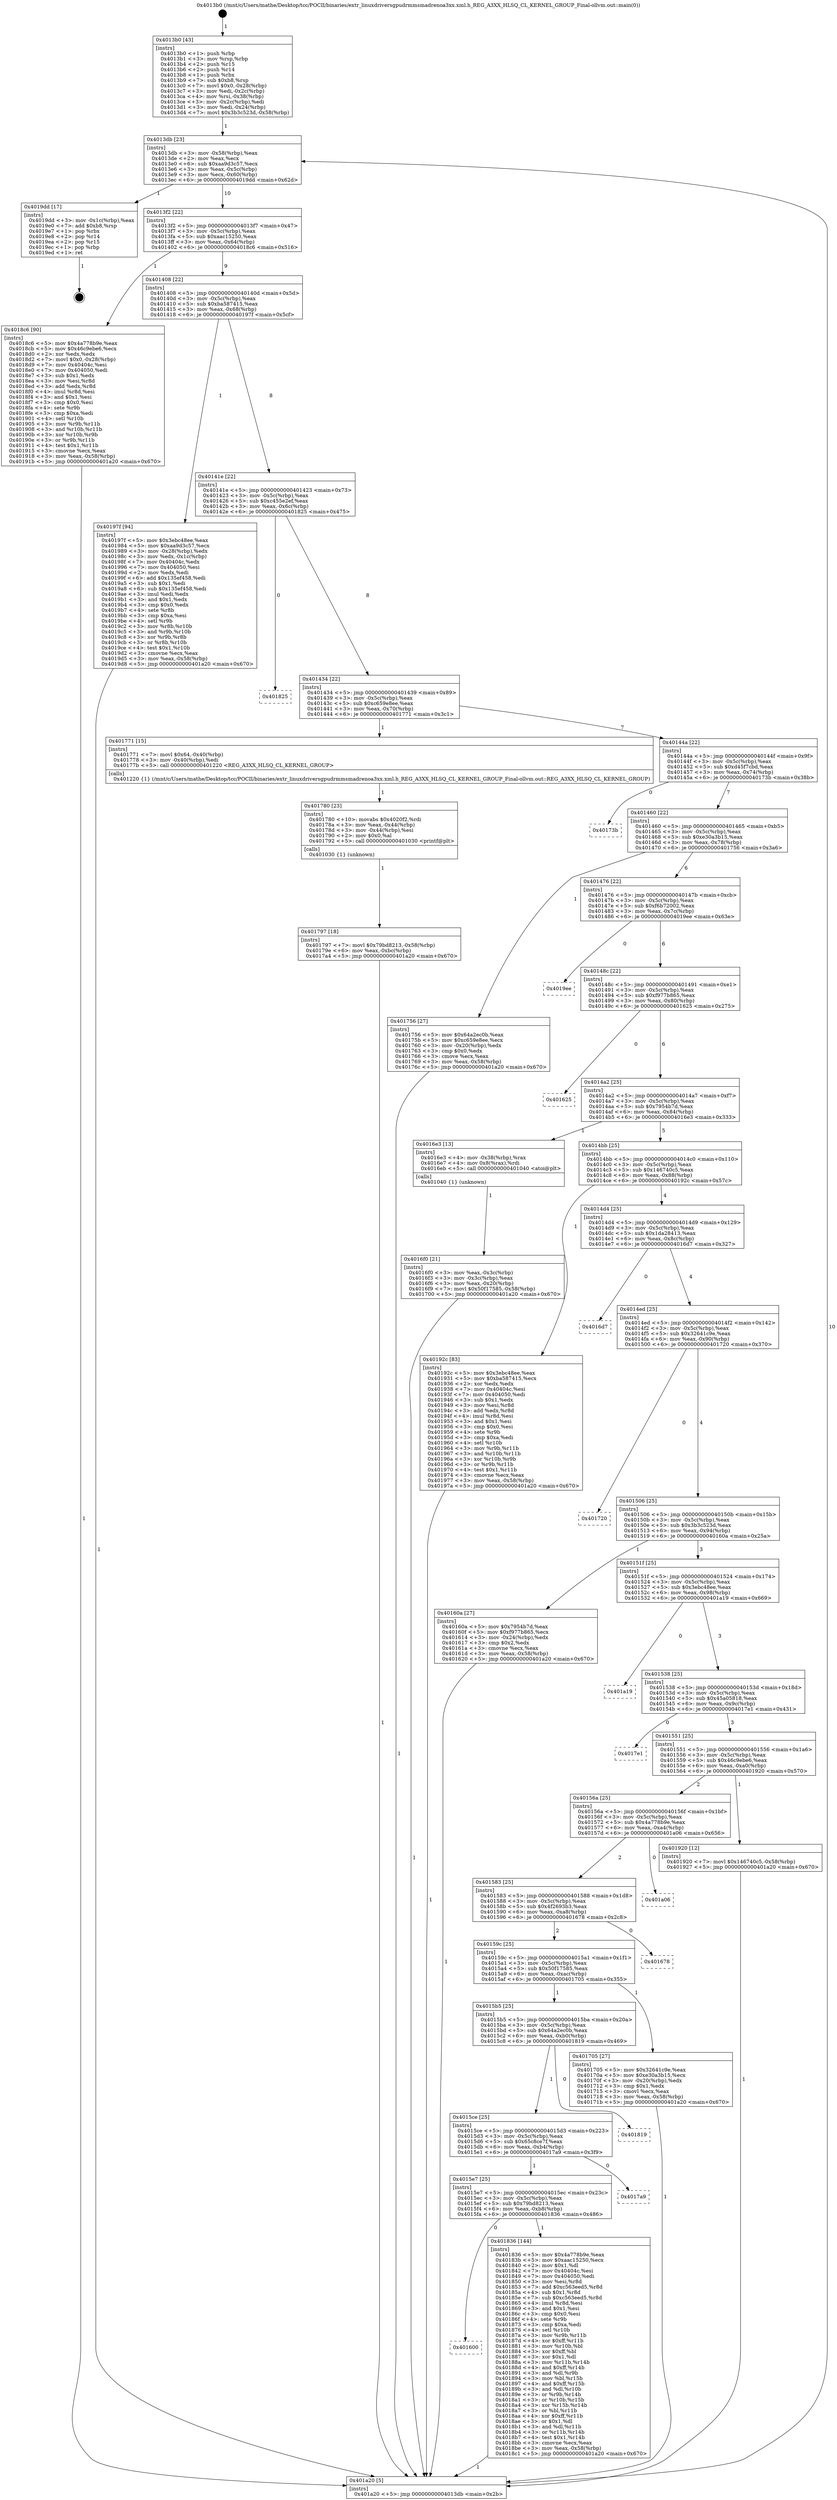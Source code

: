 digraph "0x4013b0" {
  label = "0x4013b0 (/mnt/c/Users/mathe/Desktop/tcc/POCII/binaries/extr_linuxdriversgpudrmmsmadrenoa3xx.xml.h_REG_A3XX_HLSQ_CL_KERNEL_GROUP_Final-ollvm.out::main(0))"
  labelloc = "t"
  node[shape=record]

  Entry [label="",width=0.3,height=0.3,shape=circle,fillcolor=black,style=filled]
  "0x4013db" [label="{
     0x4013db [23]\l
     | [instrs]\l
     &nbsp;&nbsp;0x4013db \<+3\>: mov -0x58(%rbp),%eax\l
     &nbsp;&nbsp;0x4013de \<+2\>: mov %eax,%ecx\l
     &nbsp;&nbsp;0x4013e0 \<+6\>: sub $0xaa9d3c57,%ecx\l
     &nbsp;&nbsp;0x4013e6 \<+3\>: mov %eax,-0x5c(%rbp)\l
     &nbsp;&nbsp;0x4013e9 \<+3\>: mov %ecx,-0x60(%rbp)\l
     &nbsp;&nbsp;0x4013ec \<+6\>: je 00000000004019dd \<main+0x62d\>\l
  }"]
  "0x4019dd" [label="{
     0x4019dd [17]\l
     | [instrs]\l
     &nbsp;&nbsp;0x4019dd \<+3\>: mov -0x1c(%rbp),%eax\l
     &nbsp;&nbsp;0x4019e0 \<+7\>: add $0xb8,%rsp\l
     &nbsp;&nbsp;0x4019e7 \<+1\>: pop %rbx\l
     &nbsp;&nbsp;0x4019e8 \<+2\>: pop %r14\l
     &nbsp;&nbsp;0x4019ea \<+2\>: pop %r15\l
     &nbsp;&nbsp;0x4019ec \<+1\>: pop %rbp\l
     &nbsp;&nbsp;0x4019ed \<+1\>: ret\l
  }"]
  "0x4013f2" [label="{
     0x4013f2 [22]\l
     | [instrs]\l
     &nbsp;&nbsp;0x4013f2 \<+5\>: jmp 00000000004013f7 \<main+0x47\>\l
     &nbsp;&nbsp;0x4013f7 \<+3\>: mov -0x5c(%rbp),%eax\l
     &nbsp;&nbsp;0x4013fa \<+5\>: sub $0xaac15250,%eax\l
     &nbsp;&nbsp;0x4013ff \<+3\>: mov %eax,-0x64(%rbp)\l
     &nbsp;&nbsp;0x401402 \<+6\>: je 00000000004018c6 \<main+0x516\>\l
  }"]
  Exit [label="",width=0.3,height=0.3,shape=circle,fillcolor=black,style=filled,peripheries=2]
  "0x4018c6" [label="{
     0x4018c6 [90]\l
     | [instrs]\l
     &nbsp;&nbsp;0x4018c6 \<+5\>: mov $0x4a778b9e,%eax\l
     &nbsp;&nbsp;0x4018cb \<+5\>: mov $0x46c9ebe6,%ecx\l
     &nbsp;&nbsp;0x4018d0 \<+2\>: xor %edx,%edx\l
     &nbsp;&nbsp;0x4018d2 \<+7\>: movl $0x0,-0x28(%rbp)\l
     &nbsp;&nbsp;0x4018d9 \<+7\>: mov 0x40404c,%esi\l
     &nbsp;&nbsp;0x4018e0 \<+7\>: mov 0x404050,%edi\l
     &nbsp;&nbsp;0x4018e7 \<+3\>: sub $0x1,%edx\l
     &nbsp;&nbsp;0x4018ea \<+3\>: mov %esi,%r8d\l
     &nbsp;&nbsp;0x4018ed \<+3\>: add %edx,%r8d\l
     &nbsp;&nbsp;0x4018f0 \<+4\>: imul %r8d,%esi\l
     &nbsp;&nbsp;0x4018f4 \<+3\>: and $0x1,%esi\l
     &nbsp;&nbsp;0x4018f7 \<+3\>: cmp $0x0,%esi\l
     &nbsp;&nbsp;0x4018fa \<+4\>: sete %r9b\l
     &nbsp;&nbsp;0x4018fe \<+3\>: cmp $0xa,%edi\l
     &nbsp;&nbsp;0x401901 \<+4\>: setl %r10b\l
     &nbsp;&nbsp;0x401905 \<+3\>: mov %r9b,%r11b\l
     &nbsp;&nbsp;0x401908 \<+3\>: and %r10b,%r11b\l
     &nbsp;&nbsp;0x40190b \<+3\>: xor %r10b,%r9b\l
     &nbsp;&nbsp;0x40190e \<+3\>: or %r9b,%r11b\l
     &nbsp;&nbsp;0x401911 \<+4\>: test $0x1,%r11b\l
     &nbsp;&nbsp;0x401915 \<+3\>: cmovne %ecx,%eax\l
     &nbsp;&nbsp;0x401918 \<+3\>: mov %eax,-0x58(%rbp)\l
     &nbsp;&nbsp;0x40191b \<+5\>: jmp 0000000000401a20 \<main+0x670\>\l
  }"]
  "0x401408" [label="{
     0x401408 [22]\l
     | [instrs]\l
     &nbsp;&nbsp;0x401408 \<+5\>: jmp 000000000040140d \<main+0x5d\>\l
     &nbsp;&nbsp;0x40140d \<+3\>: mov -0x5c(%rbp),%eax\l
     &nbsp;&nbsp;0x401410 \<+5\>: sub $0xba587415,%eax\l
     &nbsp;&nbsp;0x401415 \<+3\>: mov %eax,-0x68(%rbp)\l
     &nbsp;&nbsp;0x401418 \<+6\>: je 000000000040197f \<main+0x5cf\>\l
  }"]
  "0x401600" [label="{
     0x401600\l
  }", style=dashed]
  "0x40197f" [label="{
     0x40197f [94]\l
     | [instrs]\l
     &nbsp;&nbsp;0x40197f \<+5\>: mov $0x3ebc48ee,%eax\l
     &nbsp;&nbsp;0x401984 \<+5\>: mov $0xaa9d3c57,%ecx\l
     &nbsp;&nbsp;0x401989 \<+3\>: mov -0x28(%rbp),%edx\l
     &nbsp;&nbsp;0x40198c \<+3\>: mov %edx,-0x1c(%rbp)\l
     &nbsp;&nbsp;0x40198f \<+7\>: mov 0x40404c,%edx\l
     &nbsp;&nbsp;0x401996 \<+7\>: mov 0x404050,%esi\l
     &nbsp;&nbsp;0x40199d \<+2\>: mov %edx,%edi\l
     &nbsp;&nbsp;0x40199f \<+6\>: add $0x135ef458,%edi\l
     &nbsp;&nbsp;0x4019a5 \<+3\>: sub $0x1,%edi\l
     &nbsp;&nbsp;0x4019a8 \<+6\>: sub $0x135ef458,%edi\l
     &nbsp;&nbsp;0x4019ae \<+3\>: imul %edi,%edx\l
     &nbsp;&nbsp;0x4019b1 \<+3\>: and $0x1,%edx\l
     &nbsp;&nbsp;0x4019b4 \<+3\>: cmp $0x0,%edx\l
     &nbsp;&nbsp;0x4019b7 \<+4\>: sete %r8b\l
     &nbsp;&nbsp;0x4019bb \<+3\>: cmp $0xa,%esi\l
     &nbsp;&nbsp;0x4019be \<+4\>: setl %r9b\l
     &nbsp;&nbsp;0x4019c2 \<+3\>: mov %r8b,%r10b\l
     &nbsp;&nbsp;0x4019c5 \<+3\>: and %r9b,%r10b\l
     &nbsp;&nbsp;0x4019c8 \<+3\>: xor %r9b,%r8b\l
     &nbsp;&nbsp;0x4019cb \<+3\>: or %r8b,%r10b\l
     &nbsp;&nbsp;0x4019ce \<+4\>: test $0x1,%r10b\l
     &nbsp;&nbsp;0x4019d2 \<+3\>: cmovne %ecx,%eax\l
     &nbsp;&nbsp;0x4019d5 \<+3\>: mov %eax,-0x58(%rbp)\l
     &nbsp;&nbsp;0x4019d8 \<+5\>: jmp 0000000000401a20 \<main+0x670\>\l
  }"]
  "0x40141e" [label="{
     0x40141e [22]\l
     | [instrs]\l
     &nbsp;&nbsp;0x40141e \<+5\>: jmp 0000000000401423 \<main+0x73\>\l
     &nbsp;&nbsp;0x401423 \<+3\>: mov -0x5c(%rbp),%eax\l
     &nbsp;&nbsp;0x401426 \<+5\>: sub $0xc455e2ef,%eax\l
     &nbsp;&nbsp;0x40142b \<+3\>: mov %eax,-0x6c(%rbp)\l
     &nbsp;&nbsp;0x40142e \<+6\>: je 0000000000401825 \<main+0x475\>\l
  }"]
  "0x401836" [label="{
     0x401836 [144]\l
     | [instrs]\l
     &nbsp;&nbsp;0x401836 \<+5\>: mov $0x4a778b9e,%eax\l
     &nbsp;&nbsp;0x40183b \<+5\>: mov $0xaac15250,%ecx\l
     &nbsp;&nbsp;0x401840 \<+2\>: mov $0x1,%dl\l
     &nbsp;&nbsp;0x401842 \<+7\>: mov 0x40404c,%esi\l
     &nbsp;&nbsp;0x401849 \<+7\>: mov 0x404050,%edi\l
     &nbsp;&nbsp;0x401850 \<+3\>: mov %esi,%r8d\l
     &nbsp;&nbsp;0x401853 \<+7\>: add $0xc563eed5,%r8d\l
     &nbsp;&nbsp;0x40185a \<+4\>: sub $0x1,%r8d\l
     &nbsp;&nbsp;0x40185e \<+7\>: sub $0xc563eed5,%r8d\l
     &nbsp;&nbsp;0x401865 \<+4\>: imul %r8d,%esi\l
     &nbsp;&nbsp;0x401869 \<+3\>: and $0x1,%esi\l
     &nbsp;&nbsp;0x40186c \<+3\>: cmp $0x0,%esi\l
     &nbsp;&nbsp;0x40186f \<+4\>: sete %r9b\l
     &nbsp;&nbsp;0x401873 \<+3\>: cmp $0xa,%edi\l
     &nbsp;&nbsp;0x401876 \<+4\>: setl %r10b\l
     &nbsp;&nbsp;0x40187a \<+3\>: mov %r9b,%r11b\l
     &nbsp;&nbsp;0x40187d \<+4\>: xor $0xff,%r11b\l
     &nbsp;&nbsp;0x401881 \<+3\>: mov %r10b,%bl\l
     &nbsp;&nbsp;0x401884 \<+3\>: xor $0xff,%bl\l
     &nbsp;&nbsp;0x401887 \<+3\>: xor $0x1,%dl\l
     &nbsp;&nbsp;0x40188a \<+3\>: mov %r11b,%r14b\l
     &nbsp;&nbsp;0x40188d \<+4\>: and $0xff,%r14b\l
     &nbsp;&nbsp;0x401891 \<+3\>: and %dl,%r9b\l
     &nbsp;&nbsp;0x401894 \<+3\>: mov %bl,%r15b\l
     &nbsp;&nbsp;0x401897 \<+4\>: and $0xff,%r15b\l
     &nbsp;&nbsp;0x40189b \<+3\>: and %dl,%r10b\l
     &nbsp;&nbsp;0x40189e \<+3\>: or %r9b,%r14b\l
     &nbsp;&nbsp;0x4018a1 \<+3\>: or %r10b,%r15b\l
     &nbsp;&nbsp;0x4018a4 \<+3\>: xor %r15b,%r14b\l
     &nbsp;&nbsp;0x4018a7 \<+3\>: or %bl,%r11b\l
     &nbsp;&nbsp;0x4018aa \<+4\>: xor $0xff,%r11b\l
     &nbsp;&nbsp;0x4018ae \<+3\>: or $0x1,%dl\l
     &nbsp;&nbsp;0x4018b1 \<+3\>: and %dl,%r11b\l
     &nbsp;&nbsp;0x4018b4 \<+3\>: or %r11b,%r14b\l
     &nbsp;&nbsp;0x4018b7 \<+4\>: test $0x1,%r14b\l
     &nbsp;&nbsp;0x4018bb \<+3\>: cmovne %ecx,%eax\l
     &nbsp;&nbsp;0x4018be \<+3\>: mov %eax,-0x58(%rbp)\l
     &nbsp;&nbsp;0x4018c1 \<+5\>: jmp 0000000000401a20 \<main+0x670\>\l
  }"]
  "0x401825" [label="{
     0x401825\l
  }", style=dashed]
  "0x401434" [label="{
     0x401434 [22]\l
     | [instrs]\l
     &nbsp;&nbsp;0x401434 \<+5\>: jmp 0000000000401439 \<main+0x89\>\l
     &nbsp;&nbsp;0x401439 \<+3\>: mov -0x5c(%rbp),%eax\l
     &nbsp;&nbsp;0x40143c \<+5\>: sub $0xc659e8ee,%eax\l
     &nbsp;&nbsp;0x401441 \<+3\>: mov %eax,-0x70(%rbp)\l
     &nbsp;&nbsp;0x401444 \<+6\>: je 0000000000401771 \<main+0x3c1\>\l
  }"]
  "0x4015e7" [label="{
     0x4015e7 [25]\l
     | [instrs]\l
     &nbsp;&nbsp;0x4015e7 \<+5\>: jmp 00000000004015ec \<main+0x23c\>\l
     &nbsp;&nbsp;0x4015ec \<+3\>: mov -0x5c(%rbp),%eax\l
     &nbsp;&nbsp;0x4015ef \<+5\>: sub $0x79bd8213,%eax\l
     &nbsp;&nbsp;0x4015f4 \<+6\>: mov %eax,-0xb8(%rbp)\l
     &nbsp;&nbsp;0x4015fa \<+6\>: je 0000000000401836 \<main+0x486\>\l
  }"]
  "0x401771" [label="{
     0x401771 [15]\l
     | [instrs]\l
     &nbsp;&nbsp;0x401771 \<+7\>: movl $0x64,-0x40(%rbp)\l
     &nbsp;&nbsp;0x401778 \<+3\>: mov -0x40(%rbp),%edi\l
     &nbsp;&nbsp;0x40177b \<+5\>: call 0000000000401220 \<REG_A3XX_HLSQ_CL_KERNEL_GROUP\>\l
     | [calls]\l
     &nbsp;&nbsp;0x401220 \{1\} (/mnt/c/Users/mathe/Desktop/tcc/POCII/binaries/extr_linuxdriversgpudrmmsmadrenoa3xx.xml.h_REG_A3XX_HLSQ_CL_KERNEL_GROUP_Final-ollvm.out::REG_A3XX_HLSQ_CL_KERNEL_GROUP)\l
  }"]
  "0x40144a" [label="{
     0x40144a [22]\l
     | [instrs]\l
     &nbsp;&nbsp;0x40144a \<+5\>: jmp 000000000040144f \<main+0x9f\>\l
     &nbsp;&nbsp;0x40144f \<+3\>: mov -0x5c(%rbp),%eax\l
     &nbsp;&nbsp;0x401452 \<+5\>: sub $0xd45f7cbd,%eax\l
     &nbsp;&nbsp;0x401457 \<+3\>: mov %eax,-0x74(%rbp)\l
     &nbsp;&nbsp;0x40145a \<+6\>: je 000000000040173b \<main+0x38b\>\l
  }"]
  "0x4017a9" [label="{
     0x4017a9\l
  }", style=dashed]
  "0x40173b" [label="{
     0x40173b\l
  }", style=dashed]
  "0x401460" [label="{
     0x401460 [22]\l
     | [instrs]\l
     &nbsp;&nbsp;0x401460 \<+5\>: jmp 0000000000401465 \<main+0xb5\>\l
     &nbsp;&nbsp;0x401465 \<+3\>: mov -0x5c(%rbp),%eax\l
     &nbsp;&nbsp;0x401468 \<+5\>: sub $0xe30a3b15,%eax\l
     &nbsp;&nbsp;0x40146d \<+3\>: mov %eax,-0x78(%rbp)\l
     &nbsp;&nbsp;0x401470 \<+6\>: je 0000000000401756 \<main+0x3a6\>\l
  }"]
  "0x4015ce" [label="{
     0x4015ce [25]\l
     | [instrs]\l
     &nbsp;&nbsp;0x4015ce \<+5\>: jmp 00000000004015d3 \<main+0x223\>\l
     &nbsp;&nbsp;0x4015d3 \<+3\>: mov -0x5c(%rbp),%eax\l
     &nbsp;&nbsp;0x4015d6 \<+5\>: sub $0x65c8ce7f,%eax\l
     &nbsp;&nbsp;0x4015db \<+6\>: mov %eax,-0xb4(%rbp)\l
     &nbsp;&nbsp;0x4015e1 \<+6\>: je 00000000004017a9 \<main+0x3f9\>\l
  }"]
  "0x401756" [label="{
     0x401756 [27]\l
     | [instrs]\l
     &nbsp;&nbsp;0x401756 \<+5\>: mov $0x64a2ec0b,%eax\l
     &nbsp;&nbsp;0x40175b \<+5\>: mov $0xc659e8ee,%ecx\l
     &nbsp;&nbsp;0x401760 \<+3\>: mov -0x20(%rbp),%edx\l
     &nbsp;&nbsp;0x401763 \<+3\>: cmp $0x0,%edx\l
     &nbsp;&nbsp;0x401766 \<+3\>: cmove %ecx,%eax\l
     &nbsp;&nbsp;0x401769 \<+3\>: mov %eax,-0x58(%rbp)\l
     &nbsp;&nbsp;0x40176c \<+5\>: jmp 0000000000401a20 \<main+0x670\>\l
  }"]
  "0x401476" [label="{
     0x401476 [22]\l
     | [instrs]\l
     &nbsp;&nbsp;0x401476 \<+5\>: jmp 000000000040147b \<main+0xcb\>\l
     &nbsp;&nbsp;0x40147b \<+3\>: mov -0x5c(%rbp),%eax\l
     &nbsp;&nbsp;0x40147e \<+5\>: sub $0xf6b72002,%eax\l
     &nbsp;&nbsp;0x401483 \<+3\>: mov %eax,-0x7c(%rbp)\l
     &nbsp;&nbsp;0x401486 \<+6\>: je 00000000004019ee \<main+0x63e\>\l
  }"]
  "0x401819" [label="{
     0x401819\l
  }", style=dashed]
  "0x4019ee" [label="{
     0x4019ee\l
  }", style=dashed]
  "0x40148c" [label="{
     0x40148c [22]\l
     | [instrs]\l
     &nbsp;&nbsp;0x40148c \<+5\>: jmp 0000000000401491 \<main+0xe1\>\l
     &nbsp;&nbsp;0x401491 \<+3\>: mov -0x5c(%rbp),%eax\l
     &nbsp;&nbsp;0x401494 \<+5\>: sub $0xf977b865,%eax\l
     &nbsp;&nbsp;0x401499 \<+3\>: mov %eax,-0x80(%rbp)\l
     &nbsp;&nbsp;0x40149c \<+6\>: je 0000000000401625 \<main+0x275\>\l
  }"]
  "0x401797" [label="{
     0x401797 [18]\l
     | [instrs]\l
     &nbsp;&nbsp;0x401797 \<+7\>: movl $0x79bd8213,-0x58(%rbp)\l
     &nbsp;&nbsp;0x40179e \<+6\>: mov %eax,-0xbc(%rbp)\l
     &nbsp;&nbsp;0x4017a4 \<+5\>: jmp 0000000000401a20 \<main+0x670\>\l
  }"]
  "0x401625" [label="{
     0x401625\l
  }", style=dashed]
  "0x4014a2" [label="{
     0x4014a2 [25]\l
     | [instrs]\l
     &nbsp;&nbsp;0x4014a2 \<+5\>: jmp 00000000004014a7 \<main+0xf7\>\l
     &nbsp;&nbsp;0x4014a7 \<+3\>: mov -0x5c(%rbp),%eax\l
     &nbsp;&nbsp;0x4014aa \<+5\>: sub $0x7954b7d,%eax\l
     &nbsp;&nbsp;0x4014af \<+6\>: mov %eax,-0x84(%rbp)\l
     &nbsp;&nbsp;0x4014b5 \<+6\>: je 00000000004016e3 \<main+0x333\>\l
  }"]
  "0x401780" [label="{
     0x401780 [23]\l
     | [instrs]\l
     &nbsp;&nbsp;0x401780 \<+10\>: movabs $0x4020f2,%rdi\l
     &nbsp;&nbsp;0x40178a \<+3\>: mov %eax,-0x44(%rbp)\l
     &nbsp;&nbsp;0x40178d \<+3\>: mov -0x44(%rbp),%esi\l
     &nbsp;&nbsp;0x401790 \<+2\>: mov $0x0,%al\l
     &nbsp;&nbsp;0x401792 \<+5\>: call 0000000000401030 \<printf@plt\>\l
     | [calls]\l
     &nbsp;&nbsp;0x401030 \{1\} (unknown)\l
  }"]
  "0x4016e3" [label="{
     0x4016e3 [13]\l
     | [instrs]\l
     &nbsp;&nbsp;0x4016e3 \<+4\>: mov -0x38(%rbp),%rax\l
     &nbsp;&nbsp;0x4016e7 \<+4\>: mov 0x8(%rax),%rdi\l
     &nbsp;&nbsp;0x4016eb \<+5\>: call 0000000000401040 \<atoi@plt\>\l
     | [calls]\l
     &nbsp;&nbsp;0x401040 \{1\} (unknown)\l
  }"]
  "0x4014bb" [label="{
     0x4014bb [25]\l
     | [instrs]\l
     &nbsp;&nbsp;0x4014bb \<+5\>: jmp 00000000004014c0 \<main+0x110\>\l
     &nbsp;&nbsp;0x4014c0 \<+3\>: mov -0x5c(%rbp),%eax\l
     &nbsp;&nbsp;0x4014c3 \<+5\>: sub $0x146740c5,%eax\l
     &nbsp;&nbsp;0x4014c8 \<+6\>: mov %eax,-0x88(%rbp)\l
     &nbsp;&nbsp;0x4014ce \<+6\>: je 000000000040192c \<main+0x57c\>\l
  }"]
  "0x4015b5" [label="{
     0x4015b5 [25]\l
     | [instrs]\l
     &nbsp;&nbsp;0x4015b5 \<+5\>: jmp 00000000004015ba \<main+0x20a\>\l
     &nbsp;&nbsp;0x4015ba \<+3\>: mov -0x5c(%rbp),%eax\l
     &nbsp;&nbsp;0x4015bd \<+5\>: sub $0x64a2ec0b,%eax\l
     &nbsp;&nbsp;0x4015c2 \<+6\>: mov %eax,-0xb0(%rbp)\l
     &nbsp;&nbsp;0x4015c8 \<+6\>: je 0000000000401819 \<main+0x469\>\l
  }"]
  "0x40192c" [label="{
     0x40192c [83]\l
     | [instrs]\l
     &nbsp;&nbsp;0x40192c \<+5\>: mov $0x3ebc48ee,%eax\l
     &nbsp;&nbsp;0x401931 \<+5\>: mov $0xba587415,%ecx\l
     &nbsp;&nbsp;0x401936 \<+2\>: xor %edx,%edx\l
     &nbsp;&nbsp;0x401938 \<+7\>: mov 0x40404c,%esi\l
     &nbsp;&nbsp;0x40193f \<+7\>: mov 0x404050,%edi\l
     &nbsp;&nbsp;0x401946 \<+3\>: sub $0x1,%edx\l
     &nbsp;&nbsp;0x401949 \<+3\>: mov %esi,%r8d\l
     &nbsp;&nbsp;0x40194c \<+3\>: add %edx,%r8d\l
     &nbsp;&nbsp;0x40194f \<+4\>: imul %r8d,%esi\l
     &nbsp;&nbsp;0x401953 \<+3\>: and $0x1,%esi\l
     &nbsp;&nbsp;0x401956 \<+3\>: cmp $0x0,%esi\l
     &nbsp;&nbsp;0x401959 \<+4\>: sete %r9b\l
     &nbsp;&nbsp;0x40195d \<+3\>: cmp $0xa,%edi\l
     &nbsp;&nbsp;0x401960 \<+4\>: setl %r10b\l
     &nbsp;&nbsp;0x401964 \<+3\>: mov %r9b,%r11b\l
     &nbsp;&nbsp;0x401967 \<+3\>: and %r10b,%r11b\l
     &nbsp;&nbsp;0x40196a \<+3\>: xor %r10b,%r9b\l
     &nbsp;&nbsp;0x40196d \<+3\>: or %r9b,%r11b\l
     &nbsp;&nbsp;0x401970 \<+4\>: test $0x1,%r11b\l
     &nbsp;&nbsp;0x401974 \<+3\>: cmovne %ecx,%eax\l
     &nbsp;&nbsp;0x401977 \<+3\>: mov %eax,-0x58(%rbp)\l
     &nbsp;&nbsp;0x40197a \<+5\>: jmp 0000000000401a20 \<main+0x670\>\l
  }"]
  "0x4014d4" [label="{
     0x4014d4 [25]\l
     | [instrs]\l
     &nbsp;&nbsp;0x4014d4 \<+5\>: jmp 00000000004014d9 \<main+0x129\>\l
     &nbsp;&nbsp;0x4014d9 \<+3\>: mov -0x5c(%rbp),%eax\l
     &nbsp;&nbsp;0x4014dc \<+5\>: sub $0x1da28413,%eax\l
     &nbsp;&nbsp;0x4014e1 \<+6\>: mov %eax,-0x8c(%rbp)\l
     &nbsp;&nbsp;0x4014e7 \<+6\>: je 00000000004016d7 \<main+0x327\>\l
  }"]
  "0x401705" [label="{
     0x401705 [27]\l
     | [instrs]\l
     &nbsp;&nbsp;0x401705 \<+5\>: mov $0x32641c9e,%eax\l
     &nbsp;&nbsp;0x40170a \<+5\>: mov $0xe30a3b15,%ecx\l
     &nbsp;&nbsp;0x40170f \<+3\>: mov -0x20(%rbp),%edx\l
     &nbsp;&nbsp;0x401712 \<+3\>: cmp $0x1,%edx\l
     &nbsp;&nbsp;0x401715 \<+3\>: cmovl %ecx,%eax\l
     &nbsp;&nbsp;0x401718 \<+3\>: mov %eax,-0x58(%rbp)\l
     &nbsp;&nbsp;0x40171b \<+5\>: jmp 0000000000401a20 \<main+0x670\>\l
  }"]
  "0x4016d7" [label="{
     0x4016d7\l
  }", style=dashed]
  "0x4014ed" [label="{
     0x4014ed [25]\l
     | [instrs]\l
     &nbsp;&nbsp;0x4014ed \<+5\>: jmp 00000000004014f2 \<main+0x142\>\l
     &nbsp;&nbsp;0x4014f2 \<+3\>: mov -0x5c(%rbp),%eax\l
     &nbsp;&nbsp;0x4014f5 \<+5\>: sub $0x32641c9e,%eax\l
     &nbsp;&nbsp;0x4014fa \<+6\>: mov %eax,-0x90(%rbp)\l
     &nbsp;&nbsp;0x401500 \<+6\>: je 0000000000401720 \<main+0x370\>\l
  }"]
  "0x40159c" [label="{
     0x40159c [25]\l
     | [instrs]\l
     &nbsp;&nbsp;0x40159c \<+5\>: jmp 00000000004015a1 \<main+0x1f1\>\l
     &nbsp;&nbsp;0x4015a1 \<+3\>: mov -0x5c(%rbp),%eax\l
     &nbsp;&nbsp;0x4015a4 \<+5\>: sub $0x50f17585,%eax\l
     &nbsp;&nbsp;0x4015a9 \<+6\>: mov %eax,-0xac(%rbp)\l
     &nbsp;&nbsp;0x4015af \<+6\>: je 0000000000401705 \<main+0x355\>\l
  }"]
  "0x401720" [label="{
     0x401720\l
  }", style=dashed]
  "0x401506" [label="{
     0x401506 [25]\l
     | [instrs]\l
     &nbsp;&nbsp;0x401506 \<+5\>: jmp 000000000040150b \<main+0x15b\>\l
     &nbsp;&nbsp;0x40150b \<+3\>: mov -0x5c(%rbp),%eax\l
     &nbsp;&nbsp;0x40150e \<+5\>: sub $0x3b3c523d,%eax\l
     &nbsp;&nbsp;0x401513 \<+6\>: mov %eax,-0x94(%rbp)\l
     &nbsp;&nbsp;0x401519 \<+6\>: je 000000000040160a \<main+0x25a\>\l
  }"]
  "0x401678" [label="{
     0x401678\l
  }", style=dashed]
  "0x40160a" [label="{
     0x40160a [27]\l
     | [instrs]\l
     &nbsp;&nbsp;0x40160a \<+5\>: mov $0x7954b7d,%eax\l
     &nbsp;&nbsp;0x40160f \<+5\>: mov $0xf977b865,%ecx\l
     &nbsp;&nbsp;0x401614 \<+3\>: mov -0x24(%rbp),%edx\l
     &nbsp;&nbsp;0x401617 \<+3\>: cmp $0x2,%edx\l
     &nbsp;&nbsp;0x40161a \<+3\>: cmovne %ecx,%eax\l
     &nbsp;&nbsp;0x40161d \<+3\>: mov %eax,-0x58(%rbp)\l
     &nbsp;&nbsp;0x401620 \<+5\>: jmp 0000000000401a20 \<main+0x670\>\l
  }"]
  "0x40151f" [label="{
     0x40151f [25]\l
     | [instrs]\l
     &nbsp;&nbsp;0x40151f \<+5\>: jmp 0000000000401524 \<main+0x174\>\l
     &nbsp;&nbsp;0x401524 \<+3\>: mov -0x5c(%rbp),%eax\l
     &nbsp;&nbsp;0x401527 \<+5\>: sub $0x3ebc48ee,%eax\l
     &nbsp;&nbsp;0x40152c \<+6\>: mov %eax,-0x98(%rbp)\l
     &nbsp;&nbsp;0x401532 \<+6\>: je 0000000000401a19 \<main+0x669\>\l
  }"]
  "0x401a20" [label="{
     0x401a20 [5]\l
     | [instrs]\l
     &nbsp;&nbsp;0x401a20 \<+5\>: jmp 00000000004013db \<main+0x2b\>\l
  }"]
  "0x4013b0" [label="{
     0x4013b0 [43]\l
     | [instrs]\l
     &nbsp;&nbsp;0x4013b0 \<+1\>: push %rbp\l
     &nbsp;&nbsp;0x4013b1 \<+3\>: mov %rsp,%rbp\l
     &nbsp;&nbsp;0x4013b4 \<+2\>: push %r15\l
     &nbsp;&nbsp;0x4013b6 \<+2\>: push %r14\l
     &nbsp;&nbsp;0x4013b8 \<+1\>: push %rbx\l
     &nbsp;&nbsp;0x4013b9 \<+7\>: sub $0xb8,%rsp\l
     &nbsp;&nbsp;0x4013c0 \<+7\>: movl $0x0,-0x28(%rbp)\l
     &nbsp;&nbsp;0x4013c7 \<+3\>: mov %edi,-0x2c(%rbp)\l
     &nbsp;&nbsp;0x4013ca \<+4\>: mov %rsi,-0x38(%rbp)\l
     &nbsp;&nbsp;0x4013ce \<+3\>: mov -0x2c(%rbp),%edi\l
     &nbsp;&nbsp;0x4013d1 \<+3\>: mov %edi,-0x24(%rbp)\l
     &nbsp;&nbsp;0x4013d4 \<+7\>: movl $0x3b3c523d,-0x58(%rbp)\l
  }"]
  "0x4016f0" [label="{
     0x4016f0 [21]\l
     | [instrs]\l
     &nbsp;&nbsp;0x4016f0 \<+3\>: mov %eax,-0x3c(%rbp)\l
     &nbsp;&nbsp;0x4016f3 \<+3\>: mov -0x3c(%rbp),%eax\l
     &nbsp;&nbsp;0x4016f6 \<+3\>: mov %eax,-0x20(%rbp)\l
     &nbsp;&nbsp;0x4016f9 \<+7\>: movl $0x50f17585,-0x58(%rbp)\l
     &nbsp;&nbsp;0x401700 \<+5\>: jmp 0000000000401a20 \<main+0x670\>\l
  }"]
  "0x401583" [label="{
     0x401583 [25]\l
     | [instrs]\l
     &nbsp;&nbsp;0x401583 \<+5\>: jmp 0000000000401588 \<main+0x1d8\>\l
     &nbsp;&nbsp;0x401588 \<+3\>: mov -0x5c(%rbp),%eax\l
     &nbsp;&nbsp;0x40158b \<+5\>: sub $0x4f2693b3,%eax\l
     &nbsp;&nbsp;0x401590 \<+6\>: mov %eax,-0xa8(%rbp)\l
     &nbsp;&nbsp;0x401596 \<+6\>: je 0000000000401678 \<main+0x2c8\>\l
  }"]
  "0x401a19" [label="{
     0x401a19\l
  }", style=dashed]
  "0x401538" [label="{
     0x401538 [25]\l
     | [instrs]\l
     &nbsp;&nbsp;0x401538 \<+5\>: jmp 000000000040153d \<main+0x18d\>\l
     &nbsp;&nbsp;0x40153d \<+3\>: mov -0x5c(%rbp),%eax\l
     &nbsp;&nbsp;0x401540 \<+5\>: sub $0x45a05818,%eax\l
     &nbsp;&nbsp;0x401545 \<+6\>: mov %eax,-0x9c(%rbp)\l
     &nbsp;&nbsp;0x40154b \<+6\>: je 00000000004017e1 \<main+0x431\>\l
  }"]
  "0x401a06" [label="{
     0x401a06\l
  }", style=dashed]
  "0x4017e1" [label="{
     0x4017e1\l
  }", style=dashed]
  "0x401551" [label="{
     0x401551 [25]\l
     | [instrs]\l
     &nbsp;&nbsp;0x401551 \<+5\>: jmp 0000000000401556 \<main+0x1a6\>\l
     &nbsp;&nbsp;0x401556 \<+3\>: mov -0x5c(%rbp),%eax\l
     &nbsp;&nbsp;0x401559 \<+5\>: sub $0x46c9ebe6,%eax\l
     &nbsp;&nbsp;0x40155e \<+6\>: mov %eax,-0xa0(%rbp)\l
     &nbsp;&nbsp;0x401564 \<+6\>: je 0000000000401920 \<main+0x570\>\l
  }"]
  "0x40156a" [label="{
     0x40156a [25]\l
     | [instrs]\l
     &nbsp;&nbsp;0x40156a \<+5\>: jmp 000000000040156f \<main+0x1bf\>\l
     &nbsp;&nbsp;0x40156f \<+3\>: mov -0x5c(%rbp),%eax\l
     &nbsp;&nbsp;0x401572 \<+5\>: sub $0x4a778b9e,%eax\l
     &nbsp;&nbsp;0x401577 \<+6\>: mov %eax,-0xa4(%rbp)\l
     &nbsp;&nbsp;0x40157d \<+6\>: je 0000000000401a06 \<main+0x656\>\l
  }"]
  "0x401920" [label="{
     0x401920 [12]\l
     | [instrs]\l
     &nbsp;&nbsp;0x401920 \<+7\>: movl $0x146740c5,-0x58(%rbp)\l
     &nbsp;&nbsp;0x401927 \<+5\>: jmp 0000000000401a20 \<main+0x670\>\l
  }"]
  Entry -> "0x4013b0" [label=" 1"]
  "0x4013db" -> "0x4019dd" [label=" 1"]
  "0x4013db" -> "0x4013f2" [label=" 10"]
  "0x4019dd" -> Exit [label=" 1"]
  "0x4013f2" -> "0x4018c6" [label=" 1"]
  "0x4013f2" -> "0x401408" [label=" 9"]
  "0x40197f" -> "0x401a20" [label=" 1"]
  "0x401408" -> "0x40197f" [label=" 1"]
  "0x401408" -> "0x40141e" [label=" 8"]
  "0x40192c" -> "0x401a20" [label=" 1"]
  "0x40141e" -> "0x401825" [label=" 0"]
  "0x40141e" -> "0x401434" [label=" 8"]
  "0x401920" -> "0x401a20" [label=" 1"]
  "0x401434" -> "0x401771" [label=" 1"]
  "0x401434" -> "0x40144a" [label=" 7"]
  "0x401836" -> "0x401a20" [label=" 1"]
  "0x40144a" -> "0x40173b" [label=" 0"]
  "0x40144a" -> "0x401460" [label=" 7"]
  "0x4015e7" -> "0x401600" [label=" 0"]
  "0x401460" -> "0x401756" [label=" 1"]
  "0x401460" -> "0x401476" [label=" 6"]
  "0x4018c6" -> "0x401a20" [label=" 1"]
  "0x401476" -> "0x4019ee" [label=" 0"]
  "0x401476" -> "0x40148c" [label=" 6"]
  "0x4015ce" -> "0x4015e7" [label=" 1"]
  "0x40148c" -> "0x401625" [label=" 0"]
  "0x40148c" -> "0x4014a2" [label=" 6"]
  "0x4015e7" -> "0x401836" [label=" 1"]
  "0x4014a2" -> "0x4016e3" [label=" 1"]
  "0x4014a2" -> "0x4014bb" [label=" 5"]
  "0x4015b5" -> "0x4015ce" [label=" 1"]
  "0x4014bb" -> "0x40192c" [label=" 1"]
  "0x4014bb" -> "0x4014d4" [label=" 4"]
  "0x4015b5" -> "0x401819" [label=" 0"]
  "0x4014d4" -> "0x4016d7" [label=" 0"]
  "0x4014d4" -> "0x4014ed" [label=" 4"]
  "0x4015ce" -> "0x4017a9" [label=" 0"]
  "0x4014ed" -> "0x401720" [label=" 0"]
  "0x4014ed" -> "0x401506" [label=" 4"]
  "0x401780" -> "0x401797" [label=" 1"]
  "0x401506" -> "0x40160a" [label=" 1"]
  "0x401506" -> "0x40151f" [label=" 3"]
  "0x40160a" -> "0x401a20" [label=" 1"]
  "0x4013b0" -> "0x4013db" [label=" 1"]
  "0x401a20" -> "0x4013db" [label=" 10"]
  "0x4016e3" -> "0x4016f0" [label=" 1"]
  "0x4016f0" -> "0x401a20" [label=" 1"]
  "0x401771" -> "0x401780" [label=" 1"]
  "0x40151f" -> "0x401a19" [label=" 0"]
  "0x40151f" -> "0x401538" [label=" 3"]
  "0x401705" -> "0x401a20" [label=" 1"]
  "0x401538" -> "0x4017e1" [label=" 0"]
  "0x401538" -> "0x401551" [label=" 3"]
  "0x40159c" -> "0x4015b5" [label=" 1"]
  "0x401551" -> "0x401920" [label=" 1"]
  "0x401551" -> "0x40156a" [label=" 2"]
  "0x40159c" -> "0x401705" [label=" 1"]
  "0x40156a" -> "0x401a06" [label=" 0"]
  "0x40156a" -> "0x401583" [label=" 2"]
  "0x401756" -> "0x401a20" [label=" 1"]
  "0x401583" -> "0x401678" [label=" 0"]
  "0x401583" -> "0x40159c" [label=" 2"]
  "0x401797" -> "0x401a20" [label=" 1"]
}
